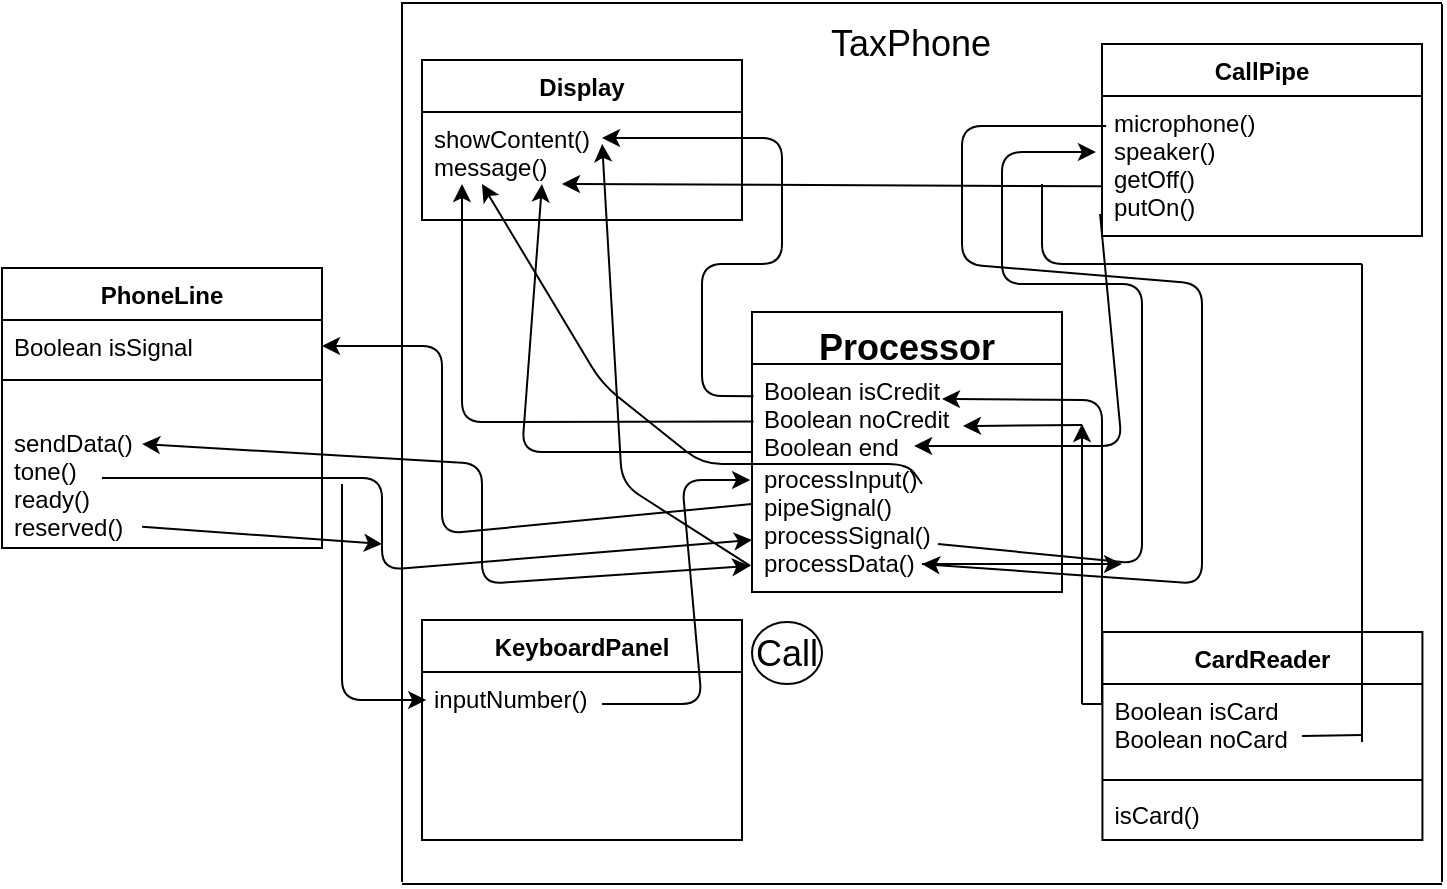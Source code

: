 <mxfile version="10.6.3" type="device"><diagram name="Page-1" id="9f46799a-70d6-7492-0946-bef42562c5a5"><mxGraphModel dx="935" dy="584" grid="1" gridSize="10" guides="1" tooltips="1" connect="1" arrows="1" fold="1" page="1" pageScale="1" pageWidth="1100" pageHeight="850" background="#ffffff" math="0" shadow="0"><root><mxCell id="0"/><mxCell id="1" parent="0"/><mxCell id="X5KlG0fYMoziwtgkkWgX-1" value="Display&#10;" style="swimlane;fontStyle=1;align=center;verticalAlign=top;childLayout=stackLayout;horizontal=1;startSize=26;horizontalStack=0;resizeParent=1;resizeParentMax=0;resizeLast=0;collapsible=1;marginBottom=0;" vertex="1" parent="1"><mxGeometry x="330" y="298" width="160" height="80" as="geometry"/></mxCell><mxCell id="X5KlG0fYMoziwtgkkWgX-4" value="showContent()&#10;message()&#10;" style="text;strokeColor=none;fillColor=none;align=left;verticalAlign=top;spacingLeft=4;spacingRight=4;overflow=hidden;rotatable=0;points=[[0,0.5],[1,0.5]];portConstraint=eastwest;" vertex="1" parent="X5KlG0fYMoziwtgkkWgX-1"><mxGeometry y="26" width="160" height="54" as="geometry"/></mxCell><mxCell id="X5KlG0fYMoziwtgkkWgX-5" value="KeyboardPanel&#10;" style="swimlane;fontStyle=1;align=center;verticalAlign=top;childLayout=stackLayout;horizontal=1;startSize=26;horizontalStack=0;resizeParent=1;resizeParentMax=0;resizeLast=0;collapsible=1;marginBottom=0;" vertex="1" parent="1"><mxGeometry x="330" y="578" width="160" height="110" as="geometry"/></mxCell><mxCell id="X5KlG0fYMoziwtgkkWgX-8" value="inputNumber()" style="text;strokeColor=none;fillColor=none;align=left;verticalAlign=top;spacingLeft=4;spacingRight=4;overflow=hidden;rotatable=0;points=[[0,0.5],[1,0.5]];portConstraint=eastwest;" vertex="1" parent="X5KlG0fYMoziwtgkkWgX-5"><mxGeometry y="26" width="160" height="84" as="geometry"/></mxCell><mxCell id="X5KlG0fYMoziwtgkkWgX-9" value="CallPipe&#10;" style="swimlane;fontStyle=1;align=center;verticalAlign=top;childLayout=stackLayout;horizontal=1;startSize=26;horizontalStack=0;resizeParent=1;resizeParentMax=0;resizeLast=0;collapsible=1;marginBottom=0;" vertex="1" parent="1"><mxGeometry x="670" y="290" width="160" height="96" as="geometry"/></mxCell><mxCell id="X5KlG0fYMoziwtgkkWgX-12" value="microphone()&#10;speaker()&#10;getOff()&#10;putOn()&#10;" style="text;strokeColor=none;fillColor=none;align=left;verticalAlign=top;spacingLeft=4;spacingRight=4;overflow=hidden;rotatable=0;points=[[0,0.5],[1,0.5]];portConstraint=eastwest;" vertex="1" parent="X5KlG0fYMoziwtgkkWgX-9"><mxGeometry y="26" width="160" height="70" as="geometry"/></mxCell><mxCell id="X5KlG0fYMoziwtgkkWgX-13" value="CardReader&#10;" style="swimlane;fontStyle=1;align=center;verticalAlign=top;childLayout=stackLayout;horizontal=1;startSize=26;horizontalStack=0;resizeParent=1;resizeParentMax=0;resizeLast=0;collapsible=1;marginBottom=0;" vertex="1" parent="1"><mxGeometry x="670.214" y="584" width="160" height="104" as="geometry"/></mxCell><mxCell id="X5KlG0fYMoziwtgkkWgX-14" value="Boolean isCard&#10;Boolean noCard&#10;" style="text;strokeColor=none;fillColor=none;align=left;verticalAlign=top;spacingLeft=4;spacingRight=4;overflow=hidden;rotatable=0;points=[[0,0.5],[1,0.5]];portConstraint=eastwest;" vertex="1" parent="X5KlG0fYMoziwtgkkWgX-13"><mxGeometry y="26" width="160" height="44" as="geometry"/></mxCell><mxCell id="X5KlG0fYMoziwtgkkWgX-53" value="" style="endArrow=none;html=1;fontSize=18;" edge="1" parent="X5KlG0fYMoziwtgkkWgX-13"><mxGeometry width="50" height="50" relative="1" as="geometry"><mxPoint x="99.786" y="52" as="sourcePoint"/><mxPoint x="129.786" y="51.5" as="targetPoint"/></mxGeometry></mxCell><mxCell id="X5KlG0fYMoziwtgkkWgX-15" value="" style="line;strokeWidth=1;fillColor=none;align=left;verticalAlign=middle;spacingTop=-1;spacingLeft=3;spacingRight=3;rotatable=0;labelPosition=right;points=[];portConstraint=eastwest;" vertex="1" parent="X5KlG0fYMoziwtgkkWgX-13"><mxGeometry y="70" width="160" height="8" as="geometry"/></mxCell><mxCell id="X5KlG0fYMoziwtgkkWgX-16" value="isCard()" style="text;strokeColor=none;fillColor=none;align=left;verticalAlign=top;spacingLeft=4;spacingRight=4;overflow=hidden;rotatable=0;points=[[0,0.5],[1,0.5]];portConstraint=eastwest;" vertex="1" parent="X5KlG0fYMoziwtgkkWgX-13"><mxGeometry y="78" width="160" height="26" as="geometry"/></mxCell><mxCell id="X5KlG0fYMoziwtgkkWgX-29" value="PhoneLine" style="swimlane;fontStyle=1;align=center;verticalAlign=top;childLayout=stackLayout;horizontal=1;startSize=26;horizontalStack=0;resizeParent=1;resizeParentMax=0;resizeLast=0;collapsible=1;marginBottom=0;" vertex="1" parent="1"><mxGeometry x="120" y="402" width="160" height="140" as="geometry"/></mxCell><mxCell id="X5KlG0fYMoziwtgkkWgX-30" value="Boolean isSignal" style="text;strokeColor=none;fillColor=none;align=left;verticalAlign=top;spacingLeft=4;spacingRight=4;overflow=hidden;rotatable=0;points=[[0,0.5],[1,0.5]];portConstraint=eastwest;" vertex="1" parent="X5KlG0fYMoziwtgkkWgX-29"><mxGeometry y="26" width="160" height="26" as="geometry"/></mxCell><mxCell id="X5KlG0fYMoziwtgkkWgX-31" value="" style="line;strokeWidth=1;fillColor=none;align=left;verticalAlign=middle;spacingTop=-1;spacingLeft=3;spacingRight=3;rotatable=0;labelPosition=right;points=[];portConstraint=eastwest;" vertex="1" parent="X5KlG0fYMoziwtgkkWgX-29"><mxGeometry y="52" width="160" height="8" as="geometry"/></mxCell><mxCell id="X5KlG0fYMoziwtgkkWgX-32" value="&#10;sendData()&#10;tone()&#10;ready()&#10;reserved()" style="text;strokeColor=none;fillColor=none;align=left;verticalAlign=top;spacingLeft=4;spacingRight=4;overflow=hidden;rotatable=0;points=[[0,0.5],[1,0.5]];portConstraint=eastwest;" vertex="1" parent="X5KlG0fYMoziwtgkkWgX-29"><mxGeometry y="60" width="160" height="80" as="geometry"/></mxCell><mxCell id="X5KlG0fYMoziwtgkkWgX-34" value="" style="endArrow=none;html=1;" edge="1" parent="1"><mxGeometry width="50" height="50" relative="1" as="geometry"><mxPoint x="320" y="269" as="sourcePoint"/><mxPoint x="320" y="709" as="targetPoint"/></mxGeometry></mxCell><mxCell id="X5KlG0fYMoziwtgkkWgX-35" value="" style="endArrow=none;html=1;" edge="1" parent="1"><mxGeometry width="50" height="50" relative="1" as="geometry"><mxPoint x="320" y="710" as="sourcePoint"/><mxPoint x="840" y="710" as="targetPoint"/></mxGeometry></mxCell><mxCell id="X5KlG0fYMoziwtgkkWgX-36" value="" style="endArrow=none;html=1;" edge="1" parent="1"><mxGeometry width="50" height="50" relative="1" as="geometry"><mxPoint x="840" y="269.5" as="sourcePoint"/><mxPoint x="320" y="269.5" as="targetPoint"/></mxGeometry></mxCell><mxCell id="X5KlG0fYMoziwtgkkWgX-37" value="" style="endArrow=none;html=1;" edge="1" parent="1"><mxGeometry width="50" height="50" relative="1" as="geometry"><mxPoint x="840" y="709" as="sourcePoint"/><mxPoint x="840" y="270" as="targetPoint"/></mxGeometry></mxCell><mxCell id="X5KlG0fYMoziwtgkkWgX-38" value="TaxPhone" style="text;html=1;strokeColor=none;fillColor=none;align=center;verticalAlign=middle;whiteSpace=wrap;rounded=0;fontSize=18;" vertex="1" parent="1"><mxGeometry x="519" y="270" width="111" height="40" as="geometry"/></mxCell><mxCell id="X5KlG0fYMoziwtgkkWgX-40" value="Processor&#10;" style="swimlane;fontStyle=1;align=center;verticalAlign=top;childLayout=stackLayout;horizontal=1;startSize=26;horizontalStack=0;resizeParent=1;resizeParentMax=0;resizeLast=0;collapsible=1;marginBottom=0;fillColor=none;fontSize=18;" vertex="1" parent="1"><mxGeometry x="495" y="424" width="155" height="140" as="geometry"/></mxCell><mxCell id="X5KlG0fYMoziwtgkkWgX-41" value="Boolean isCredit&#10;Boolean noCredit&#10;Boolean end" style="text;strokeColor=none;fillColor=none;align=left;verticalAlign=top;spacingLeft=4;spacingRight=4;overflow=hidden;rotatable=0;points=[[0,0.5],[1,0.5]];portConstraint=eastwest;" vertex="1" parent="X5KlG0fYMoziwtgkkWgX-40"><mxGeometry y="26" width="155" height="44" as="geometry"/></mxCell><mxCell id="X5KlG0fYMoziwtgkkWgX-49" value="" style="endArrow=classic;html=1;fontSize=18;" edge="1" parent="X5KlG0fYMoziwtgkkWgX-40"><mxGeometry width="50" height="50" relative="1" as="geometry"><mxPoint x="165" y="56.5" as="sourcePoint"/><mxPoint x="105.5" y="57" as="targetPoint"/></mxGeometry></mxCell><mxCell id="X5KlG0fYMoziwtgkkWgX-42" value="" style="line;strokeWidth=1;fillColor=none;align=left;verticalAlign=middle;spacingTop=-1;spacingLeft=3;spacingRight=3;rotatable=0;labelPosition=right;points=[];portConstraint=eastwest;" vertex="1" parent="X5KlG0fYMoziwtgkkWgX-40"><mxGeometry y="70" width="155" as="geometry"/></mxCell><mxCell id="X5KlG0fYMoziwtgkkWgX-43" value="processInput()&#10;pipeSignal()&#10;processSignal()&#10;processData()" style="text;strokeColor=none;fillColor=none;align=left;verticalAlign=top;spacingLeft=4;spacingRight=4;overflow=hidden;rotatable=0;points=[[0,0.5],[1,0.5]];portConstraint=eastwest;" vertex="1" parent="X5KlG0fYMoziwtgkkWgX-40"><mxGeometry y="70" width="155" height="70" as="geometry"/></mxCell><mxCell id="X5KlG0fYMoziwtgkkWgX-44" value="Call&lt;br&gt;" style="ellipse;whiteSpace=wrap;html=1;fillColor=none;fontSize=18;" vertex="1" parent="1"><mxGeometry x="495" y="579" width="35" height="31" as="geometry"/></mxCell><mxCell id="X5KlG0fYMoziwtgkkWgX-46" value="" style="endArrow=classic;html=1;fontSize=18;exitX=0.002;exitY=0.645;exitDx=0;exitDy=0;exitPerimeter=0;" edge="1" parent="1" source="X5KlG0fYMoziwtgkkWgX-12"><mxGeometry width="50" height="50" relative="1" as="geometry"><mxPoint x="660" y="360" as="sourcePoint"/><mxPoint x="400" y="360" as="targetPoint"/></mxGeometry></mxCell><mxCell id="X5KlG0fYMoziwtgkkWgX-47" value="" style="endArrow=classic;html=1;fontSize=18;" edge="1" parent="1"><mxGeometry width="50" height="50" relative="1" as="geometry"><mxPoint x="660" y="620" as="sourcePoint"/><mxPoint x="660" y="480" as="targetPoint"/></mxGeometry></mxCell><mxCell id="X5KlG0fYMoziwtgkkWgX-48" value="" style="endArrow=none;html=1;fontSize=18;entryX=-0.001;entryY=0.227;entryDx=0;entryDy=0;entryPerimeter=0;" edge="1" parent="1" target="X5KlG0fYMoziwtgkkWgX-14"><mxGeometry width="50" height="50" relative="1" as="geometry"><mxPoint x="660" y="620" as="sourcePoint"/><mxPoint x="640" y="612" as="targetPoint"/></mxGeometry></mxCell><mxCell id="X5KlG0fYMoziwtgkkWgX-50" value="" style="endArrow=classic;html=1;fontSize=18;entryX=0.125;entryY=0.667;entryDx=0;entryDy=0;exitX=0.005;exitY=0.652;exitDx=0;exitDy=0;exitPerimeter=0;entryPerimeter=0;" edge="1" parent="1" source="X5KlG0fYMoziwtgkkWgX-41" target="X5KlG0fYMoziwtgkkWgX-4"><mxGeometry width="50" height="50" relative="1" as="geometry"><mxPoint x="342" y="480" as="sourcePoint"/><mxPoint x="390" y="386" as="targetPoint"/><Array as="points"><mxPoint x="350" y="479"/></Array></mxGeometry></mxCell><mxCell id="X5KlG0fYMoziwtgkkWgX-51" value="" style="endArrow=none;html=1;fontSize=18;" edge="1" parent="1"><mxGeometry width="50" height="50" relative="1" as="geometry"><mxPoint x="800" y="639" as="sourcePoint"/><mxPoint x="800" y="400" as="targetPoint"/></mxGeometry></mxCell><mxCell id="X5KlG0fYMoziwtgkkWgX-52" value="" style="endArrow=none;html=1;fontSize=18;" edge="1" parent="1"><mxGeometry width="50" height="50" relative="1" as="geometry"><mxPoint x="640" y="360" as="sourcePoint"/><mxPoint x="800" y="400" as="targetPoint"/><Array as="points"><mxPoint x="640" y="400"/></Array></mxGeometry></mxCell><mxCell id="X5KlG0fYMoziwtgkkWgX-54" value="" style="endArrow=classic;html=1;fontSize=18;" edge="1" parent="1"><mxGeometry width="50" height="50" relative="1" as="geometry"><mxPoint x="670" y="620" as="sourcePoint"/><mxPoint x="590" y="467.5" as="targetPoint"/><Array as="points"><mxPoint x="670" y="468"/></Array></mxGeometry></mxCell><mxCell id="X5KlG0fYMoziwtgkkWgX-55" value="" style="endArrow=classic;html=1;fontSize=18;exitX=0.005;exitY=0.367;exitDx=0;exitDy=0;exitPerimeter=0;" edge="1" parent="1" source="X5KlG0fYMoziwtgkkWgX-41"><mxGeometry width="50" height="50" relative="1" as="geometry"><mxPoint x="370" y="412" as="sourcePoint"/><mxPoint x="420" y="337" as="targetPoint"/><Array as="points"><mxPoint x="470" y="466"/><mxPoint x="470" y="400"/><mxPoint x="510" y="400"/><mxPoint x="510" y="337"/></Array></mxGeometry></mxCell><mxCell id="X5KlG0fYMoziwtgkkWgX-56" value="" style="endArrow=classic;html=1;fontSize=18;entryX=1;entryY=0.5;entryDx=0;entryDy=0;" edge="1" parent="1" target="X5KlG0fYMoziwtgkkWgX-30"><mxGeometry width="50" height="50" relative="1" as="geometry"><mxPoint x="495" y="520" as="sourcePoint"/><mxPoint x="400" y="494" as="targetPoint"/><Array as="points"><mxPoint x="340" y="535"/><mxPoint x="340" y="441"/></Array></mxGeometry></mxCell><mxCell id="X5KlG0fYMoziwtgkkWgX-61" value="" style="endArrow=classic;html=1;fontSize=18;entryX=0;entryY=0.629;entryDx=0;entryDy=0;entryPerimeter=0;" edge="1" parent="1" target="X5KlG0fYMoziwtgkkWgX-43"><mxGeometry width="50" height="50" relative="1" as="geometry"><mxPoint x="170" y="507" as="sourcePoint"/><mxPoint x="410" y="462" as="targetPoint"/><Array as="points"><mxPoint x="310" y="507"/><mxPoint x="310" y="553"/></Array></mxGeometry></mxCell><mxCell id="X5KlG0fYMoziwtgkkWgX-63" value="" style="endArrow=classic;html=1;fontSize=18;entryX=-0.019;entryY=0.4;entryDx=0;entryDy=0;entryPerimeter=0;" edge="1" parent="1" target="X5KlG0fYMoziwtgkkWgX-12"><mxGeometry width="50" height="50" relative="1" as="geometry"><mxPoint x="588" y="540" as="sourcePoint"/><mxPoint x="740" y="493" as="targetPoint"/><Array as="points"><mxPoint x="690" y="550"/><mxPoint x="690" y="410"/><mxPoint x="620" y="410"/><mxPoint x="620" y="344"/></Array></mxGeometry></mxCell><mxCell id="X5KlG0fYMoziwtgkkWgX-64" value="" style="endArrow=classic;html=1;fontSize=18;exitX=0.438;exitY=0.867;exitDx=0;exitDy=0;exitPerimeter=0;" edge="1" parent="1" source="X5KlG0fYMoziwtgkkWgX-32"><mxGeometry width="50" height="50" relative="1" as="geometry"><mxPoint x="220" y="660" as="sourcePoint"/><mxPoint x="310" y="540" as="targetPoint"/></mxGeometry></mxCell><mxCell id="X5KlG0fYMoziwtgkkWgX-65" value="" style="endArrow=classic;html=1;fontSize=18;entryX=0.013;entryY=0.167;entryDx=0;entryDy=0;entryPerimeter=0;" edge="1" parent="1" target="X5KlG0fYMoziwtgkkWgX-8"><mxGeometry width="50" height="50" relative="1" as="geometry"><mxPoint x="290" y="510" as="sourcePoint"/><mxPoint x="280" y="612" as="targetPoint"/><Array as="points"><mxPoint x="290" y="618"/></Array></mxGeometry></mxCell><mxCell id="X5KlG0fYMoziwtgkkWgX-67" value="" style="endArrow=classic;html=1;fontSize=18;entryX=-0.006;entryY=0.2;entryDx=0;entryDy=0;entryPerimeter=0;" edge="1" parent="1" target="X5KlG0fYMoziwtgkkWgX-43"><mxGeometry width="50" height="50" relative="1" as="geometry"><mxPoint x="420" y="620" as="sourcePoint"/><mxPoint x="470" y="510" as="targetPoint"/><Array as="points"><mxPoint x="470" y="620"/><mxPoint x="460" y="508"/></Array></mxGeometry></mxCell><mxCell id="X5KlG0fYMoziwtgkkWgX-68" value="" style="endArrow=classic;html=1;fontSize=18;" edge="1" parent="1"><mxGeometry width="50" height="50" relative="1" as="geometry"><mxPoint x="580" y="510" as="sourcePoint"/><mxPoint x="360" y="360" as="targetPoint"/><Array as="points"><mxPoint x="573" y="500"/><mxPoint x="470" y="500"/><mxPoint x="420" y="460"/></Array></mxGeometry></mxCell><mxCell id="X5KlG0fYMoziwtgkkWgX-70" value="" style="endArrow=classic;html=1;fontSize=18;" edge="1" parent="1"><mxGeometry width="50" height="50" relative="1" as="geometry"><mxPoint x="580" y="550" as="sourcePoint"/><mxPoint x="680" y="550" as="targetPoint"/></mxGeometry></mxCell><mxCell id="X5KlG0fYMoziwtgkkWgX-71" value="" style="endArrow=classic;html=1;fontSize=18;exitX=0.013;exitY=0.214;exitDx=0;exitDy=0;exitPerimeter=0;entryX=0.548;entryY=0.8;entryDx=0;entryDy=0;entryPerimeter=0;" edge="1" parent="1" source="X5KlG0fYMoziwtgkkWgX-12" target="X5KlG0fYMoziwtgkkWgX-43"><mxGeometry width="50" height="50" relative="1" as="geometry"><mxPoint x="560" y="360" as="sourcePoint"/><mxPoint x="610" y="310" as="targetPoint"/><Array as="points"><mxPoint x="600" y="331"/><mxPoint x="600" y="400"/><mxPoint x="720" y="410"/><mxPoint x="720" y="560"/></Array></mxGeometry></mxCell><mxCell id="X5KlG0fYMoziwtgkkWgX-72" value="" style="endArrow=classic;startArrow=classic;html=1;fontSize=18;exitX=0.438;exitY=0.35;exitDx=0;exitDy=0;exitPerimeter=0;entryX=-0.006;entryY=0.814;entryDx=0;entryDy=0;entryPerimeter=0;" edge="1" parent="1" source="X5KlG0fYMoziwtgkkWgX-32" target="X5KlG0fYMoziwtgkkWgX-43"><mxGeometry width="50" height="50" relative="1" as="geometry"><mxPoint x="340" y="529" as="sourcePoint"/><mxPoint x="390" y="479" as="targetPoint"/><Array as="points"><mxPoint x="360" y="500"/><mxPoint x="360" y="560"/></Array></mxGeometry></mxCell><mxCell id="X5KlG0fYMoziwtgkkWgX-73" value="" style="endArrow=classic;html=1;fontSize=18;entryX=0.563;entryY=0.296;entryDx=0;entryDy=0;entryPerimeter=0;exitX=-0.006;exitY=0.814;exitDx=0;exitDy=0;exitPerimeter=0;" edge="1" parent="1" source="X5KlG0fYMoziwtgkkWgX-43" target="X5KlG0fYMoziwtgkkWgX-4"><mxGeometry width="50" height="50" relative="1" as="geometry"><mxPoint x="410" y="436" as="sourcePoint"/><mxPoint x="460" y="386" as="targetPoint"/><Array as="points"><mxPoint x="430" y="510"/></Array></mxGeometry></mxCell><mxCell id="X5KlG0fYMoziwtgkkWgX-74" value="" style="endArrow=classic;html=1;fontSize=18;entryX=0.523;entryY=-0.043;entryDx=0;entryDy=0;entryPerimeter=0;exitX=-0.006;exitY=0.843;exitDx=0;exitDy=0;exitPerimeter=0;" edge="1" parent="1" source="X5KlG0fYMoziwtgkkWgX-12" target="X5KlG0fYMoziwtgkkWgX-43"><mxGeometry width="50" height="50" relative="1" as="geometry"><mxPoint x="740" y="470" as="sourcePoint"/><mxPoint x="790" y="420" as="targetPoint"/><Array as="points"><mxPoint x="680" y="491"/></Array></mxGeometry></mxCell><mxCell id="X5KlG0fYMoziwtgkkWgX-75" value="" style="endArrow=classic;html=1;fontSize=18;entryX=0.375;entryY=0.667;entryDx=0;entryDy=0;entryPerimeter=0;exitX=0;exitY=1;exitDx=0;exitDy=0;exitPerimeter=0;" edge="1" parent="1" source="X5KlG0fYMoziwtgkkWgX-41" target="X5KlG0fYMoziwtgkkWgX-4"><mxGeometry width="50" height="50" relative="1" as="geometry"><mxPoint x="360" y="480" as="sourcePoint"/><mxPoint x="410" y="430" as="targetPoint"/><Array as="points"><mxPoint x="380" y="494"/></Array></mxGeometry></mxCell></root></mxGraphModel></diagram></mxfile>